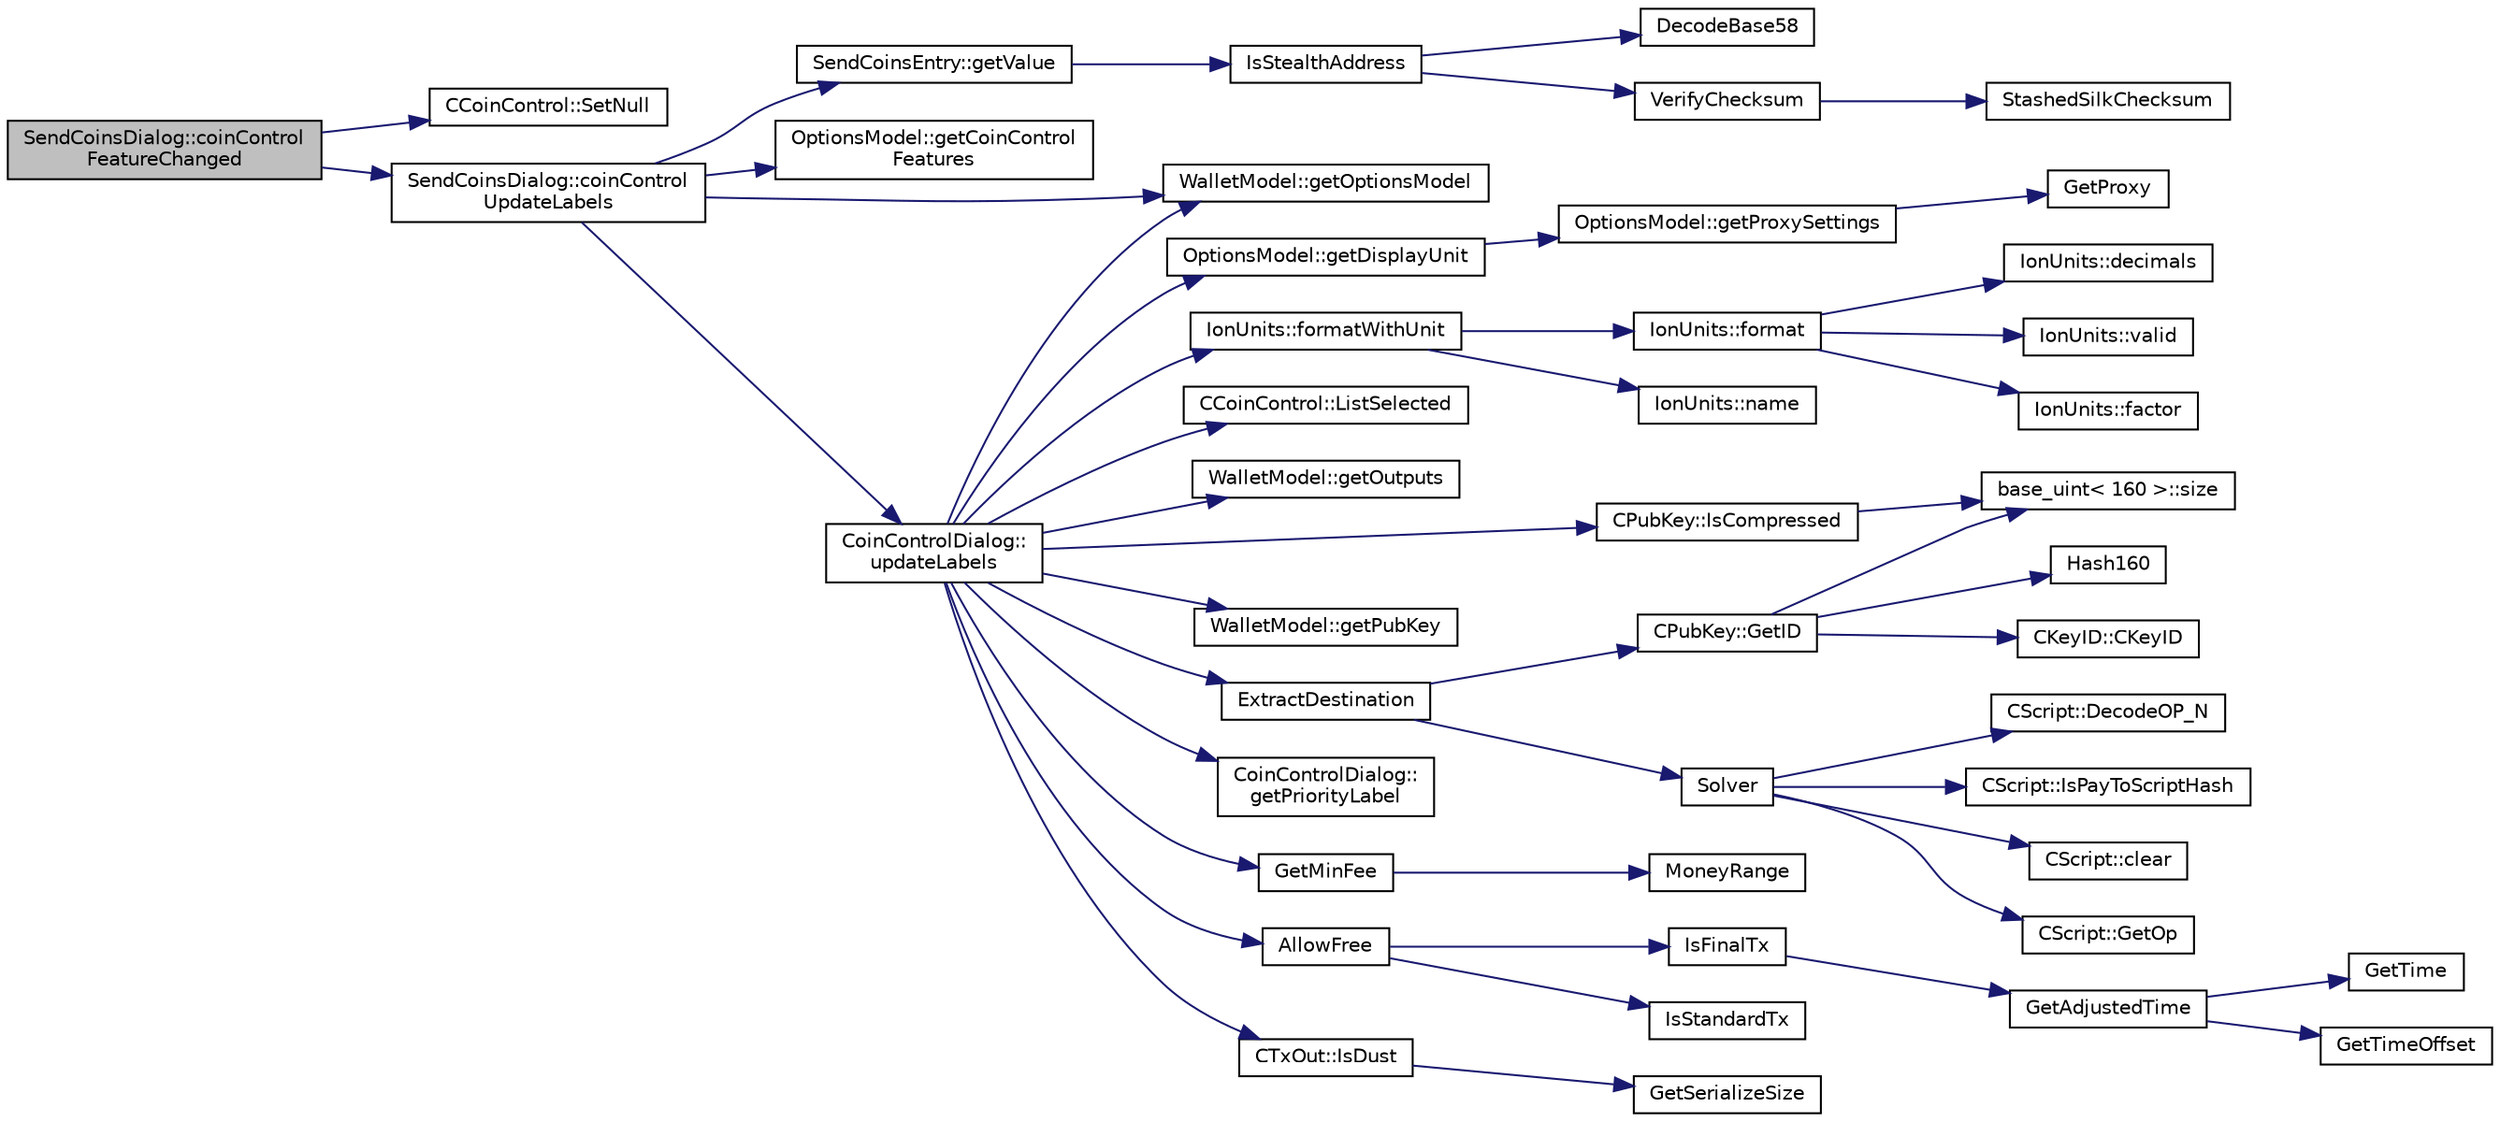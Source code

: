 digraph "SendCoinsDialog::coinControlFeatureChanged"
{
  edge [fontname="Helvetica",fontsize="10",labelfontname="Helvetica",labelfontsize="10"];
  node [fontname="Helvetica",fontsize="10",shape=record];
  rankdir="LR";
  Node484 [label="SendCoinsDialog::coinControl\lFeatureChanged",height=0.2,width=0.4,color="black", fillcolor="grey75", style="filled", fontcolor="black"];
  Node484 -> Node485 [color="midnightblue",fontsize="10",style="solid",fontname="Helvetica"];
  Node485 [label="CCoinControl::SetNull",height=0.2,width=0.4,color="black", fillcolor="white", style="filled",URL="$dc/d48/class_c_coin_control.html#aadca0a9e82e1e6d84dff4649e1d29d31"];
  Node484 -> Node486 [color="midnightblue",fontsize="10",style="solid",fontname="Helvetica"];
  Node486 [label="SendCoinsDialog::coinControl\lUpdateLabels",height=0.2,width=0.4,color="black", fillcolor="white", style="filled",URL="$d6/de6/class_send_coins_dialog.html#ae4f429aabcaf309aa314b90049be2a74"];
  Node486 -> Node487 [color="midnightblue",fontsize="10",style="solid",fontname="Helvetica"];
  Node487 [label="WalletModel::getOptionsModel",height=0.2,width=0.4,color="black", fillcolor="white", style="filled",URL="$d4/d27/class_wallet_model.html#a96d53e56b3f8f07537ea2523f7a7d300"];
  Node486 -> Node488 [color="midnightblue",fontsize="10",style="solid",fontname="Helvetica"];
  Node488 [label="OptionsModel::getCoinControl\lFeatures",height=0.2,width=0.4,color="black", fillcolor="white", style="filled",URL="$da/d1f/class_options_model.html#ace6c871068f613aee277e37bfdc988c0"];
  Node486 -> Node489 [color="midnightblue",fontsize="10",style="solid",fontname="Helvetica"];
  Node489 [label="SendCoinsEntry::getValue",height=0.2,width=0.4,color="black", fillcolor="white", style="filled",URL="$d0/dbc/class_send_coins_entry.html#af36fb0ed9e2e07079c1a982b31e793c8"];
  Node489 -> Node490 [color="midnightblue",fontsize="10",style="solid",fontname="Helvetica"];
  Node490 [label="IsStealthAddress",height=0.2,width=0.4,color="black", fillcolor="white", style="filled",URL="$db/d2d/stealth_8cpp.html#a26c89afcb720e8b1a9c9dadaee26757b"];
  Node490 -> Node491 [color="midnightblue",fontsize="10",style="solid",fontname="Helvetica"];
  Node491 [label="DecodeBase58",height=0.2,width=0.4,color="black", fillcolor="white", style="filled",URL="$db/d9c/base58_8cpp.html#a0f74d1d6e7e982cad4b0e538acea4538",tooltip="Decode a base58-encoded string (psz) into a byte vector (vchRet). "];
  Node490 -> Node492 [color="midnightblue",fontsize="10",style="solid",fontname="Helvetica"];
  Node492 [label="VerifyChecksum",height=0.2,width=0.4,color="black", fillcolor="white", style="filled",URL="$db/d2d/stealth_8cpp.html#a5ff6f6775db5f747f5088c7ef8264b74"];
  Node492 -> Node493 [color="midnightblue",fontsize="10",style="solid",fontname="Helvetica"];
  Node493 [label="StashedSilkChecksum",height=0.2,width=0.4,color="black", fillcolor="white", style="filled",URL="$db/d2d/stealth_8cpp.html#abb79a3b98a10b85daf3f3ff35c1cbfa8"];
  Node486 -> Node494 [color="midnightblue",fontsize="10",style="solid",fontname="Helvetica"];
  Node494 [label="CoinControlDialog::\lupdateLabels",height=0.2,width=0.4,color="black", fillcolor="white", style="filled",URL="$dd/dfb/class_coin_control_dialog.html#a4fc60e89b097952ff22dc0f9c58c87d9"];
  Node494 -> Node495 [color="midnightblue",fontsize="10",style="solid",fontname="Helvetica"];
  Node495 [label="CCoinControl::ListSelected",height=0.2,width=0.4,color="black", fillcolor="white", style="filled",URL="$dc/d48/class_c_coin_control.html#a176b3a32b5f623fe25b8e61ca561422e"];
  Node494 -> Node496 [color="midnightblue",fontsize="10",style="solid",fontname="Helvetica"];
  Node496 [label="WalletModel::getOutputs",height=0.2,width=0.4,color="black", fillcolor="white", style="filled",URL="$d4/d27/class_wallet_model.html#a5237ea4d9724807a05e2944e5ce6f181"];
  Node494 -> Node497 [color="midnightblue",fontsize="10",style="solid",fontname="Helvetica"];
  Node497 [label="ExtractDestination",height=0.2,width=0.4,color="black", fillcolor="white", style="filled",URL="$dd/d0f/script_8cpp.html#a951f7e601746ae076afdf3169ecca2fc"];
  Node497 -> Node498 [color="midnightblue",fontsize="10",style="solid",fontname="Helvetica"];
  Node498 [label="Solver",height=0.2,width=0.4,color="black", fillcolor="white", style="filled",URL="$dd/d0f/script_8cpp.html#a6ee6be50bff44464e905680c6fcee6dc"];
  Node498 -> Node499 [color="midnightblue",fontsize="10",style="solid",fontname="Helvetica"];
  Node499 [label="CScript::IsPayToScriptHash",height=0.2,width=0.4,color="black", fillcolor="white", style="filled",URL="$d9/d4b/class_c_script.html#a0c3729c606d318923dc06f95d85a0971"];
  Node498 -> Node500 [color="midnightblue",fontsize="10",style="solid",fontname="Helvetica"];
  Node500 [label="CScript::clear",height=0.2,width=0.4,color="black", fillcolor="white", style="filled",URL="$d9/d4b/class_c_script.html#a7b2baf842621f07c4939408acf63377c"];
  Node498 -> Node501 [color="midnightblue",fontsize="10",style="solid",fontname="Helvetica"];
  Node501 [label="CScript::GetOp",height=0.2,width=0.4,color="black", fillcolor="white", style="filled",URL="$d9/d4b/class_c_script.html#a94635ed93d8d244ec3acfa83f9ecfe5f"];
  Node498 -> Node502 [color="midnightblue",fontsize="10",style="solid",fontname="Helvetica"];
  Node502 [label="CScript::DecodeOP_N",height=0.2,width=0.4,color="black", fillcolor="white", style="filled",URL="$d9/d4b/class_c_script.html#a7f975fca06b3e9a17da8ba23c7647e2e"];
  Node497 -> Node503 [color="midnightblue",fontsize="10",style="solid",fontname="Helvetica"];
  Node503 [label="CPubKey::GetID",height=0.2,width=0.4,color="black", fillcolor="white", style="filled",URL="$da/d4e/class_c_pub_key.html#a2675f7e6f72eff68e7a5227289feb021"];
  Node503 -> Node504 [color="midnightblue",fontsize="10",style="solid",fontname="Helvetica"];
  Node504 [label="CKeyID::CKeyID",height=0.2,width=0.4,color="black", fillcolor="white", style="filled",URL="$dd/d88/class_c_key_i_d.html#a01dbd3c37820a2ffe89d106c6a7cf53d"];
  Node503 -> Node505 [color="midnightblue",fontsize="10",style="solid",fontname="Helvetica"];
  Node505 [label="Hash160",height=0.2,width=0.4,color="black", fillcolor="white", style="filled",URL="$db/dfb/hash_8h.html#a4490f70ddae16e9e48460a0416a48a6b"];
  Node503 -> Node506 [color="midnightblue",fontsize="10",style="solid",fontname="Helvetica"];
  Node506 [label="base_uint\< 160 \>::size",height=0.2,width=0.4,color="black", fillcolor="white", style="filled",URL="$da/df7/classbase__uint.html#a1f49b034e686269601ea89b0319b8004"];
  Node494 -> Node507 [color="midnightblue",fontsize="10",style="solid",fontname="Helvetica"];
  Node507 [label="WalletModel::getPubKey",height=0.2,width=0.4,color="black", fillcolor="white", style="filled",URL="$d4/d27/class_wallet_model.html#abe0b4462654768f301d1f758f7907ca2"];
  Node494 -> Node508 [color="midnightblue",fontsize="10",style="solid",fontname="Helvetica"];
  Node508 [label="CPubKey::IsCompressed",height=0.2,width=0.4,color="black", fillcolor="white", style="filled",URL="$da/d4e/class_c_pub_key.html#a25f8b70340ad20ddab0f80ec4cee9396"];
  Node508 -> Node506 [color="midnightblue",fontsize="10",style="solid",fontname="Helvetica"];
  Node494 -> Node509 [color="midnightblue",fontsize="10",style="solid",fontname="Helvetica"];
  Node509 [label="CoinControlDialog::\lgetPriorityLabel",height=0.2,width=0.4,color="black", fillcolor="white", style="filled",URL="$dd/dfb/class_coin_control_dialog.html#a7285f91e6d9b510084966f4229146bcd"];
  Node494 -> Node510 [color="midnightblue",fontsize="10",style="solid",fontname="Helvetica"];
  Node510 [label="GetMinFee",height=0.2,width=0.4,color="black", fillcolor="white", style="filled",URL="$df/d0a/main_8cpp.html#a95215e52b78d3270b416dc7b83a306fe"];
  Node510 -> Node511 [color="midnightblue",fontsize="10",style="solid",fontname="Helvetica"];
  Node511 [label="MoneyRange",height=0.2,width=0.4,color="black", fillcolor="white", style="filled",URL="$dd/d2f/amount_8h.html#a12db56a9a1c931941f0943ecbb278aae"];
  Node494 -> Node512 [color="midnightblue",fontsize="10",style="solid",fontname="Helvetica"];
  Node512 [label="AllowFree",height=0.2,width=0.4,color="black", fillcolor="white", style="filled",URL="$d4/dbf/main_8h.html#ae6c67bac023a01f1ae29b7f2f4505bba"];
  Node512 -> Node513 [color="midnightblue",fontsize="10",style="solid",fontname="Helvetica"];
  Node513 [label="IsStandardTx",height=0.2,width=0.4,color="black", fillcolor="white", style="filled",URL="$d4/dbf/main_8h.html#a74832d5d658916e73adb139fd60e2354",tooltip="Check for standard transaction types. "];
  Node512 -> Node514 [color="midnightblue",fontsize="10",style="solid",fontname="Helvetica"];
  Node514 [label="IsFinalTx",height=0.2,width=0.4,color="black", fillcolor="white", style="filled",URL="$d4/dbf/main_8h.html#aa7ca31ac11bff224c6b0ac27fccce7b5"];
  Node514 -> Node515 [color="midnightblue",fontsize="10",style="solid",fontname="Helvetica"];
  Node515 [label="GetAdjustedTime",height=0.2,width=0.4,color="black", fillcolor="white", style="filled",URL="$df/d2d/util_8cpp.html#a09f81b9c7650f898cf3cf305b87547e6"];
  Node515 -> Node516 [color="midnightblue",fontsize="10",style="solid",fontname="Helvetica"];
  Node516 [label="GetTime",height=0.2,width=0.4,color="black", fillcolor="white", style="filled",URL="$df/d2d/util_8cpp.html#a46fac5fba8ba905b5f9acb364f5d8c6f"];
  Node515 -> Node517 [color="midnightblue",fontsize="10",style="solid",fontname="Helvetica"];
  Node517 [label="GetTimeOffset",height=0.2,width=0.4,color="black", fillcolor="white", style="filled",URL="$df/d2d/util_8cpp.html#a50ca5344c75631267633f15cfe5e983e"];
  Node494 -> Node518 [color="midnightblue",fontsize="10",style="solid",fontname="Helvetica"];
  Node518 [label="CTxOut::IsDust",height=0.2,width=0.4,color="black", fillcolor="white", style="filled",URL="$d2/db7/class_c_tx_out.html#aea509406c87cc1495fb1b1d832eff063"];
  Node518 -> Node519 [color="midnightblue",fontsize="10",style="solid",fontname="Helvetica"];
  Node519 [label="GetSerializeSize",height=0.2,width=0.4,color="black", fillcolor="white", style="filled",URL="$df/d9d/serialize_8h.html#a48239e478ae730373d1984fe304ca025"];
  Node494 -> Node487 [color="midnightblue",fontsize="10",style="solid",fontname="Helvetica"];
  Node494 -> Node520 [color="midnightblue",fontsize="10",style="solid",fontname="Helvetica"];
  Node520 [label="OptionsModel::getDisplayUnit",height=0.2,width=0.4,color="black", fillcolor="white", style="filled",URL="$da/d1f/class_options_model.html#a3b6e4d4ef42be3aaba315b8cd14f468e"];
  Node520 -> Node521 [color="midnightblue",fontsize="10",style="solid",fontname="Helvetica"];
  Node521 [label="OptionsModel::getProxySettings",height=0.2,width=0.4,color="black", fillcolor="white", style="filled",URL="$da/d1f/class_options_model.html#a0fa582a801df3753c2c50840c40bb350"];
  Node521 -> Node522 [color="midnightblue",fontsize="10",style="solid",fontname="Helvetica"];
  Node522 [label="GetProxy",height=0.2,width=0.4,color="black", fillcolor="white", style="filled",URL="$d0/d0e/netbase_8cpp.html#a4e67b39fc1769663260d791d2f4d049d"];
  Node494 -> Node523 [color="midnightblue",fontsize="10",style="solid",fontname="Helvetica"];
  Node523 [label="IonUnits::formatWithUnit",height=0.2,width=0.4,color="black", fillcolor="white", style="filled",URL="$d7/dab/class_ion_units.html#a07052cd4b4b8496b73ffe657432a8624",tooltip="Format as string (with unit) "];
  Node523 -> Node524 [color="midnightblue",fontsize="10",style="solid",fontname="Helvetica"];
  Node524 [label="IonUnits::format",height=0.2,width=0.4,color="black", fillcolor="white", style="filled",URL="$d7/dab/class_ion_units.html#a7cf8cdbd0a24c418ae91b511fac5bee4",tooltip="Format as string. "];
  Node524 -> Node525 [color="midnightblue",fontsize="10",style="solid",fontname="Helvetica"];
  Node525 [label="IonUnits::valid",height=0.2,width=0.4,color="black", fillcolor="white", style="filled",URL="$d7/dab/class_ion_units.html#a23c5b1306ed473dbb2375a6675a2ce13",tooltip="Is unit ID valid? "];
  Node524 -> Node526 [color="midnightblue",fontsize="10",style="solid",fontname="Helvetica"];
  Node526 [label="IonUnits::factor",height=0.2,width=0.4,color="black", fillcolor="white", style="filled",URL="$d7/dab/class_ion_units.html#a210814a200496caf63083ed4abd1bd24",tooltip="Number of Satoshis (1e-8) per unit. "];
  Node524 -> Node527 [color="midnightblue",fontsize="10",style="solid",fontname="Helvetica"];
  Node527 [label="IonUnits::decimals",height=0.2,width=0.4,color="black", fillcolor="white", style="filled",URL="$d7/dab/class_ion_units.html#a5e9c7a5b666b858c171760273c51c9d7",tooltip="Number of decimals left. "];
  Node523 -> Node528 [color="midnightblue",fontsize="10",style="solid",fontname="Helvetica"];
  Node528 [label="IonUnits::name",height=0.2,width=0.4,color="black", fillcolor="white", style="filled",URL="$d7/dab/class_ion_units.html#a5bb4881389b09aeeb0bc235e87e0a42f",tooltip="Short name. "];
}
